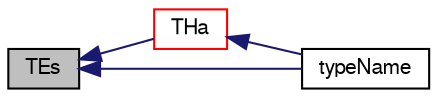 digraph "TEs"
{
  bgcolor="transparent";
  edge [fontname="FreeSans",fontsize="10",labelfontname="FreeSans",labelfontsize="10"];
  node [fontname="FreeSans",fontsize="10",shape=record];
  rankdir="LR";
  Node365 [label="TEs",height=0.2,width=0.4,color="black", fillcolor="grey75", style="filled", fontcolor="black"];
  Node365 -> Node366 [dir="back",color="midnightblue",fontsize="10",style="solid",fontname="FreeSans"];
  Node366 [label="THa",height=0.2,width=0.4,color="red",URL="$a30390.html#ad45be4f7cb43ea8af2260a0cfd74c75d",tooltip="Temperature from absolute enthalpy. "];
  Node366 -> Node372 [dir="back",color="midnightblue",fontsize="10",style="solid",fontname="FreeSans"];
  Node372 [label="typeName",height=0.2,width=0.4,color="black",URL="$a30390.html#a561f535eabff4d94fd999c48df4443bd",tooltip="Return the instantiated type name. "];
  Node365 -> Node372 [dir="back",color="midnightblue",fontsize="10",style="solid",fontname="FreeSans"];
}
